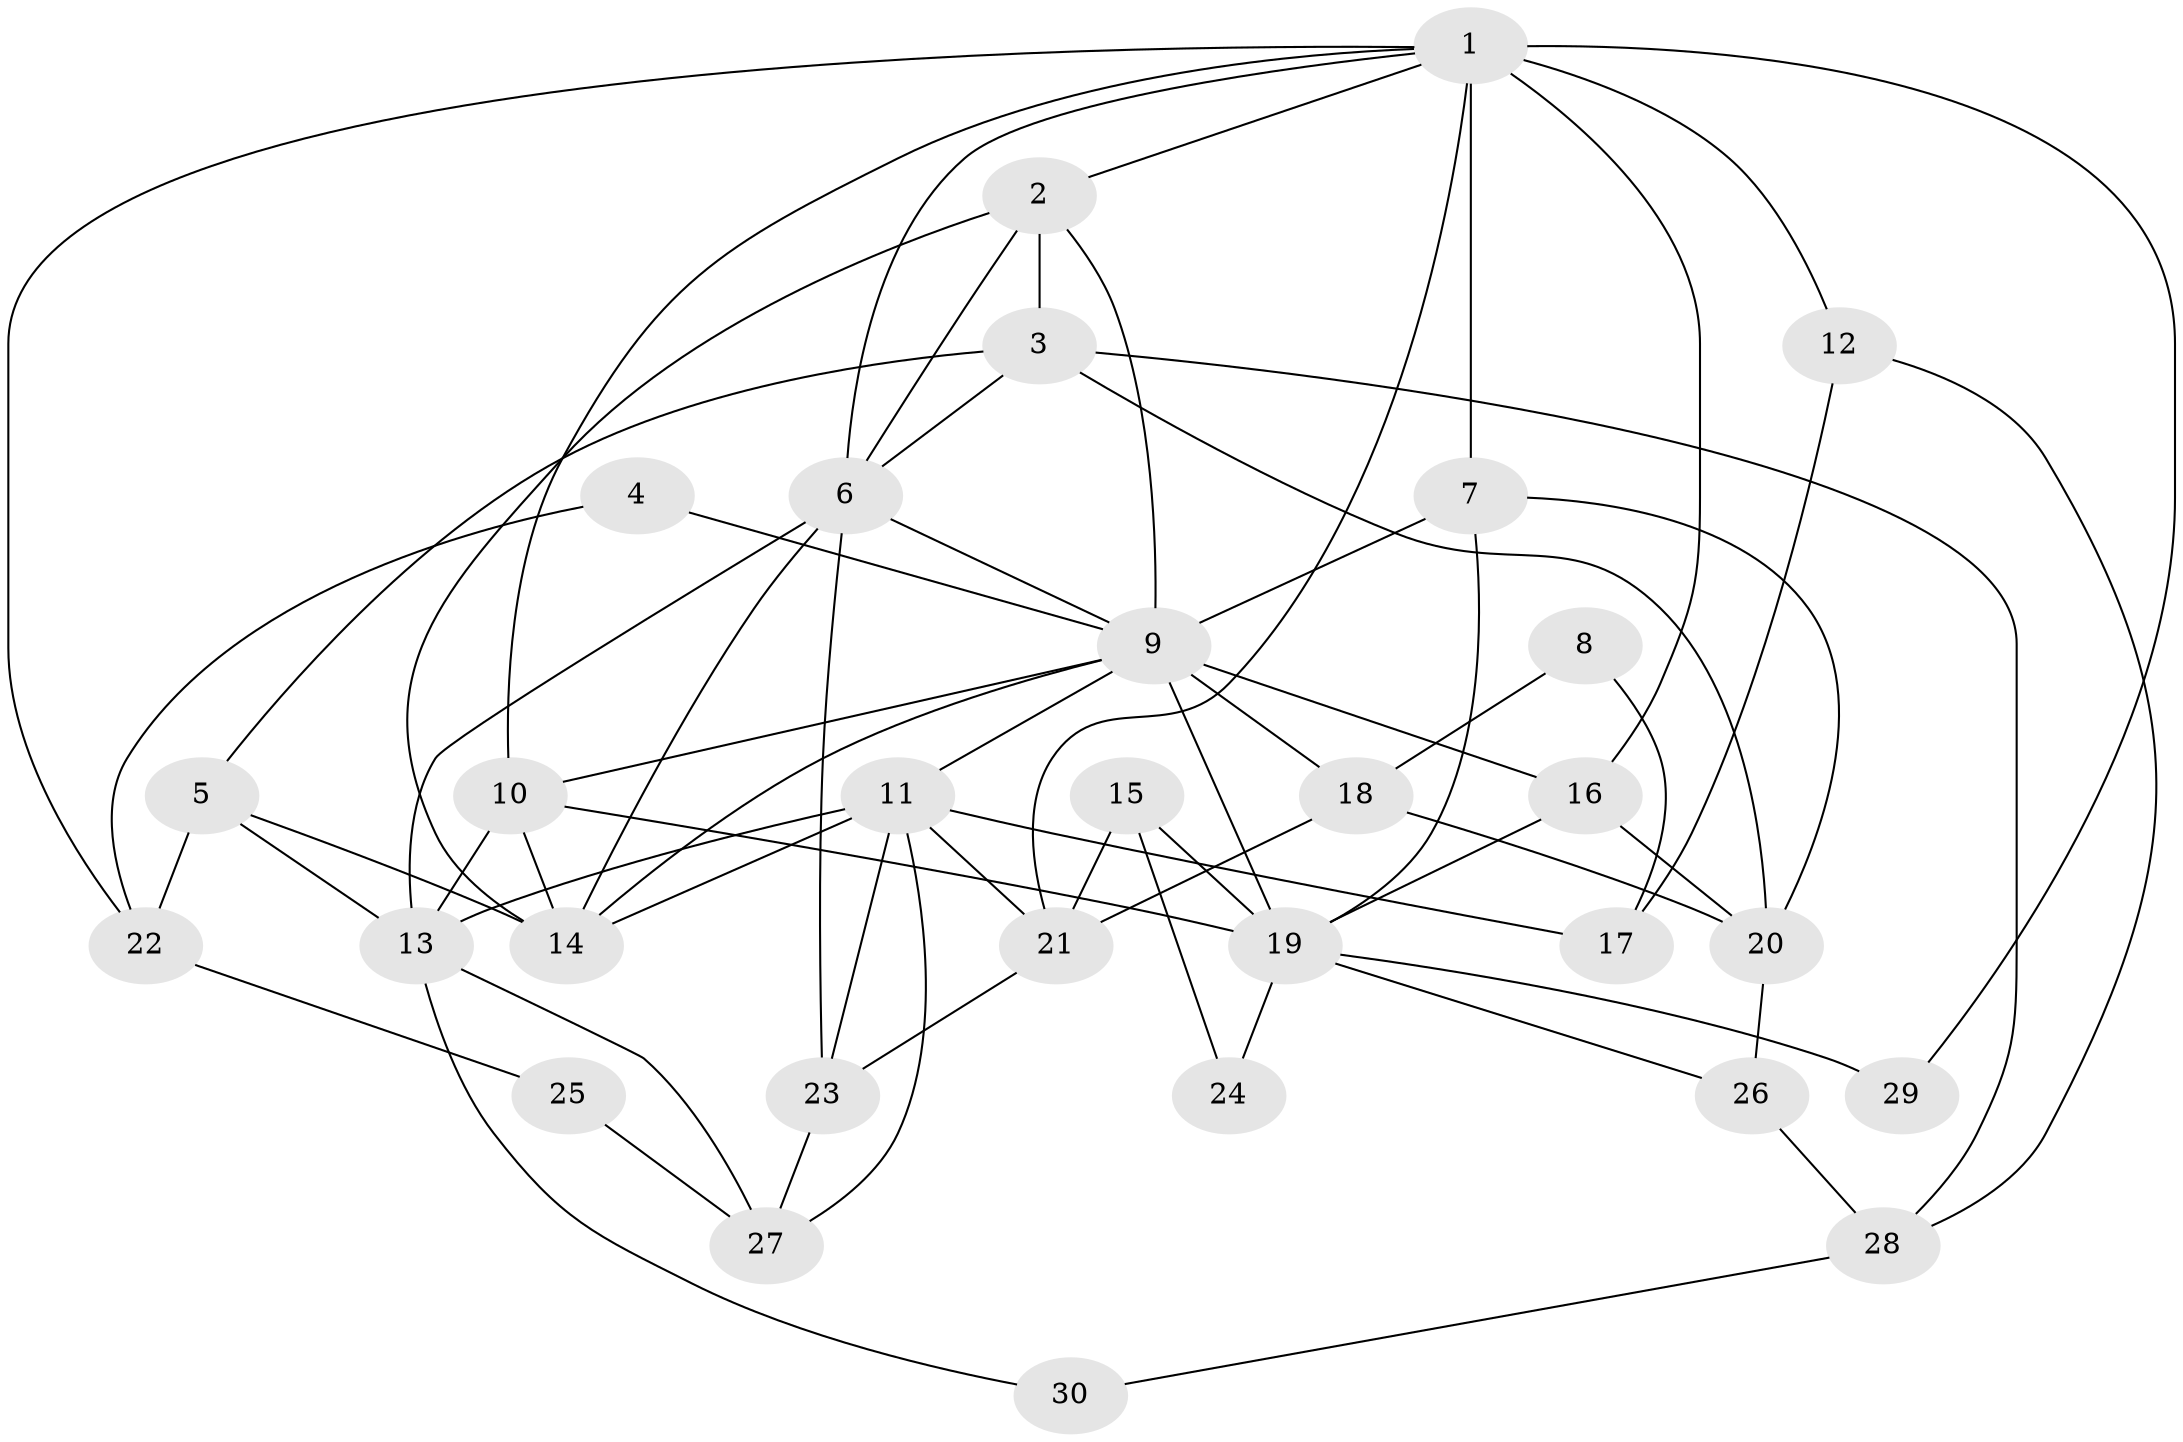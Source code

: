 // original degree distribution, {4: 0.3, 7: 0.03333333333333333, 6: 0.08333333333333333, 2: 0.11666666666666667, 5: 0.21666666666666667, 3: 0.25}
// Generated by graph-tools (version 1.1) at 2025/51/03/04/25 22:51:15]
// undirected, 30 vertices, 67 edges
graph export_dot {
  node [color=gray90,style=filled];
  1;
  2;
  3;
  4;
  5;
  6;
  7;
  8;
  9;
  10;
  11;
  12;
  13;
  14;
  15;
  16;
  17;
  18;
  19;
  20;
  21;
  22;
  23;
  24;
  25;
  26;
  27;
  28;
  29;
  30;
  1 -- 2 [weight=1.0];
  1 -- 6 [weight=1.0];
  1 -- 7 [weight=3.0];
  1 -- 10 [weight=1.0];
  1 -- 12 [weight=2.0];
  1 -- 16 [weight=1.0];
  1 -- 21 [weight=1.0];
  1 -- 22 [weight=1.0];
  1 -- 29 [weight=1.0];
  2 -- 3 [weight=3.0];
  2 -- 6 [weight=1.0];
  2 -- 9 [weight=2.0];
  2 -- 14 [weight=2.0];
  3 -- 5 [weight=1.0];
  3 -- 6 [weight=1.0];
  3 -- 20 [weight=1.0];
  3 -- 28 [weight=1.0];
  4 -- 9 [weight=1.0];
  4 -- 22 [weight=1.0];
  5 -- 13 [weight=1.0];
  5 -- 14 [weight=2.0];
  5 -- 22 [weight=1.0];
  6 -- 9 [weight=2.0];
  6 -- 13 [weight=2.0];
  6 -- 14 [weight=1.0];
  6 -- 23 [weight=1.0];
  7 -- 9 [weight=1.0];
  7 -- 19 [weight=3.0];
  7 -- 20 [weight=1.0];
  8 -- 17 [weight=1.0];
  8 -- 18 [weight=1.0];
  9 -- 10 [weight=1.0];
  9 -- 11 [weight=1.0];
  9 -- 14 [weight=1.0];
  9 -- 16 [weight=1.0];
  9 -- 18 [weight=1.0];
  9 -- 19 [weight=4.0];
  10 -- 13 [weight=2.0];
  10 -- 14 [weight=1.0];
  10 -- 19 [weight=1.0];
  11 -- 13 [weight=1.0];
  11 -- 14 [weight=1.0];
  11 -- 17 [weight=1.0];
  11 -- 21 [weight=1.0];
  11 -- 23 [weight=1.0];
  11 -- 27 [weight=1.0];
  12 -- 17 [weight=1.0];
  12 -- 28 [weight=1.0];
  13 -- 27 [weight=1.0];
  13 -- 30 [weight=1.0];
  15 -- 19 [weight=1.0];
  15 -- 21 [weight=1.0];
  15 -- 24 [weight=1.0];
  16 -- 19 [weight=1.0];
  16 -- 20 [weight=1.0];
  18 -- 20 [weight=1.0];
  18 -- 21 [weight=1.0];
  19 -- 24 [weight=1.0];
  19 -- 26 [weight=1.0];
  19 -- 29 [weight=1.0];
  20 -- 26 [weight=1.0];
  21 -- 23 [weight=1.0];
  22 -- 25 [weight=1.0];
  23 -- 27 [weight=1.0];
  25 -- 27 [weight=1.0];
  26 -- 28 [weight=1.0];
  28 -- 30 [weight=1.0];
}
